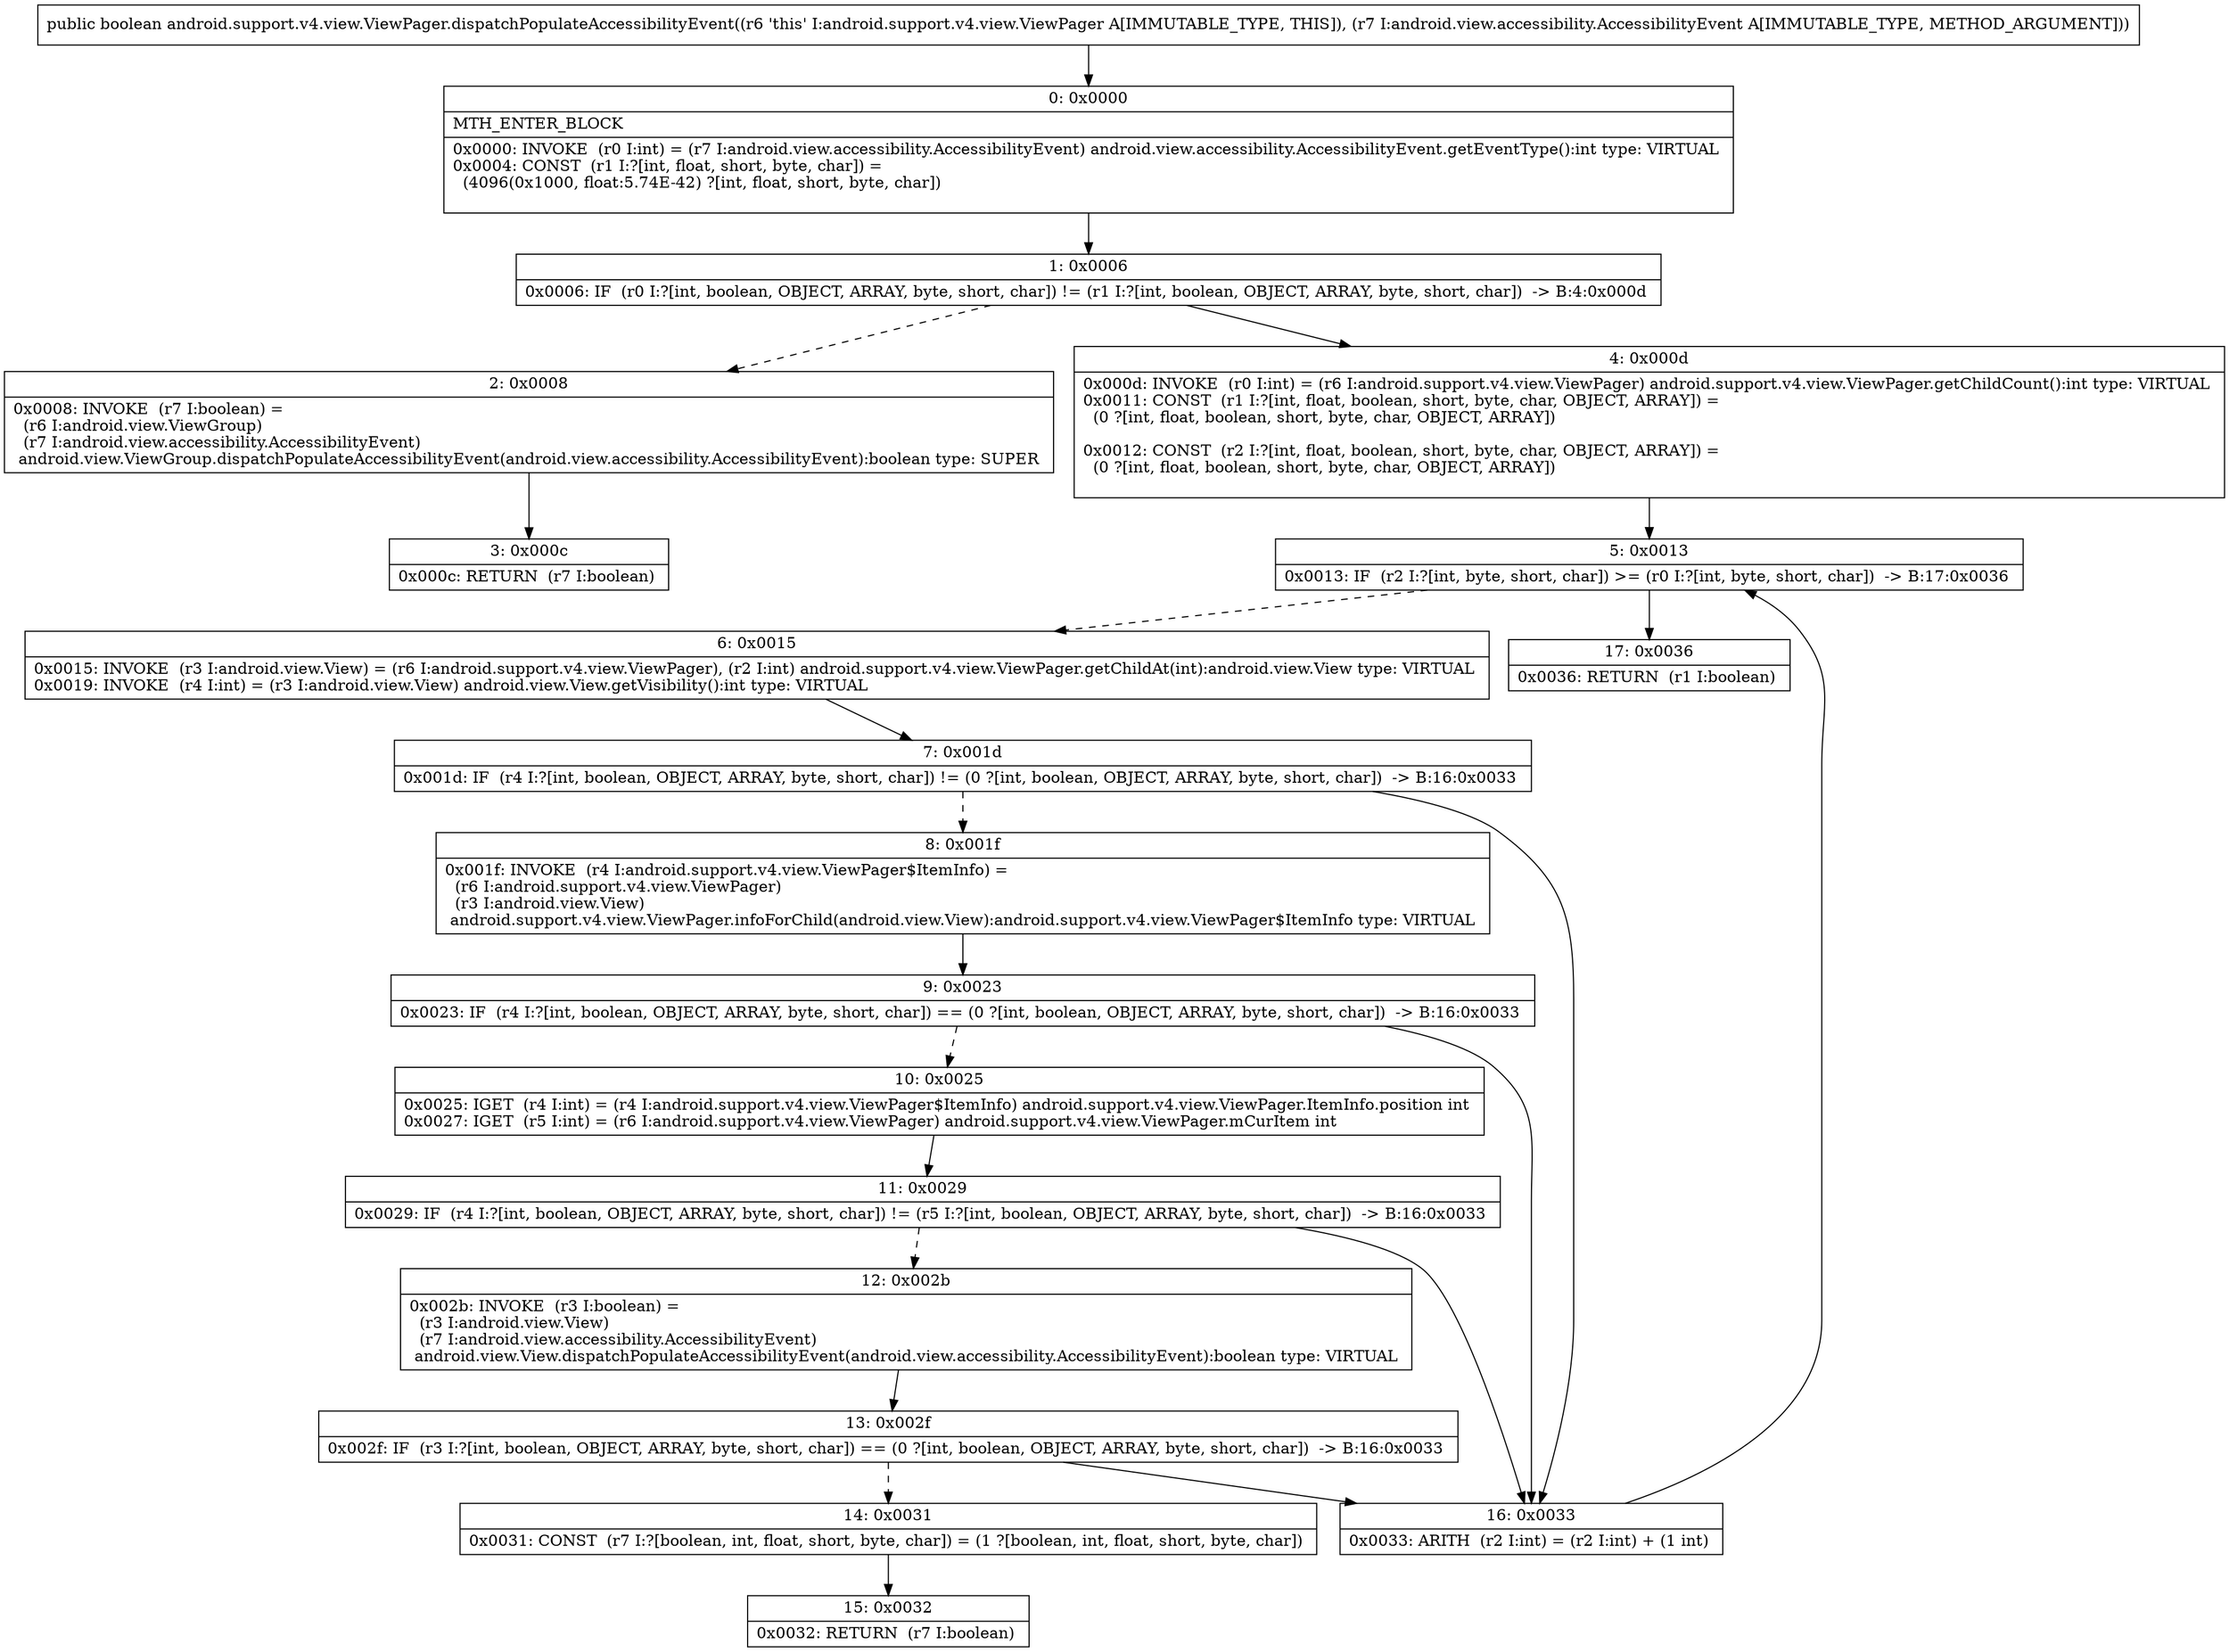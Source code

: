 digraph "CFG forandroid.support.v4.view.ViewPager.dispatchPopulateAccessibilityEvent(Landroid\/view\/accessibility\/AccessibilityEvent;)Z" {
Node_0 [shape=record,label="{0\:\ 0x0000|MTH_ENTER_BLOCK\l|0x0000: INVOKE  (r0 I:int) = (r7 I:android.view.accessibility.AccessibilityEvent) android.view.accessibility.AccessibilityEvent.getEventType():int type: VIRTUAL \l0x0004: CONST  (r1 I:?[int, float, short, byte, char]) = \l  (4096(0x1000, float:5.74E\-42) ?[int, float, short, byte, char])\l \l}"];
Node_1 [shape=record,label="{1\:\ 0x0006|0x0006: IF  (r0 I:?[int, boolean, OBJECT, ARRAY, byte, short, char]) != (r1 I:?[int, boolean, OBJECT, ARRAY, byte, short, char])  \-\> B:4:0x000d \l}"];
Node_2 [shape=record,label="{2\:\ 0x0008|0x0008: INVOKE  (r7 I:boolean) = \l  (r6 I:android.view.ViewGroup)\l  (r7 I:android.view.accessibility.AccessibilityEvent)\l android.view.ViewGroup.dispatchPopulateAccessibilityEvent(android.view.accessibility.AccessibilityEvent):boolean type: SUPER \l}"];
Node_3 [shape=record,label="{3\:\ 0x000c|0x000c: RETURN  (r7 I:boolean) \l}"];
Node_4 [shape=record,label="{4\:\ 0x000d|0x000d: INVOKE  (r0 I:int) = (r6 I:android.support.v4.view.ViewPager) android.support.v4.view.ViewPager.getChildCount():int type: VIRTUAL \l0x0011: CONST  (r1 I:?[int, float, boolean, short, byte, char, OBJECT, ARRAY]) = \l  (0 ?[int, float, boolean, short, byte, char, OBJECT, ARRAY])\l \l0x0012: CONST  (r2 I:?[int, float, boolean, short, byte, char, OBJECT, ARRAY]) = \l  (0 ?[int, float, boolean, short, byte, char, OBJECT, ARRAY])\l \l}"];
Node_5 [shape=record,label="{5\:\ 0x0013|0x0013: IF  (r2 I:?[int, byte, short, char]) \>= (r0 I:?[int, byte, short, char])  \-\> B:17:0x0036 \l}"];
Node_6 [shape=record,label="{6\:\ 0x0015|0x0015: INVOKE  (r3 I:android.view.View) = (r6 I:android.support.v4.view.ViewPager), (r2 I:int) android.support.v4.view.ViewPager.getChildAt(int):android.view.View type: VIRTUAL \l0x0019: INVOKE  (r4 I:int) = (r3 I:android.view.View) android.view.View.getVisibility():int type: VIRTUAL \l}"];
Node_7 [shape=record,label="{7\:\ 0x001d|0x001d: IF  (r4 I:?[int, boolean, OBJECT, ARRAY, byte, short, char]) != (0 ?[int, boolean, OBJECT, ARRAY, byte, short, char])  \-\> B:16:0x0033 \l}"];
Node_8 [shape=record,label="{8\:\ 0x001f|0x001f: INVOKE  (r4 I:android.support.v4.view.ViewPager$ItemInfo) = \l  (r6 I:android.support.v4.view.ViewPager)\l  (r3 I:android.view.View)\l android.support.v4.view.ViewPager.infoForChild(android.view.View):android.support.v4.view.ViewPager$ItemInfo type: VIRTUAL \l}"];
Node_9 [shape=record,label="{9\:\ 0x0023|0x0023: IF  (r4 I:?[int, boolean, OBJECT, ARRAY, byte, short, char]) == (0 ?[int, boolean, OBJECT, ARRAY, byte, short, char])  \-\> B:16:0x0033 \l}"];
Node_10 [shape=record,label="{10\:\ 0x0025|0x0025: IGET  (r4 I:int) = (r4 I:android.support.v4.view.ViewPager$ItemInfo) android.support.v4.view.ViewPager.ItemInfo.position int \l0x0027: IGET  (r5 I:int) = (r6 I:android.support.v4.view.ViewPager) android.support.v4.view.ViewPager.mCurItem int \l}"];
Node_11 [shape=record,label="{11\:\ 0x0029|0x0029: IF  (r4 I:?[int, boolean, OBJECT, ARRAY, byte, short, char]) != (r5 I:?[int, boolean, OBJECT, ARRAY, byte, short, char])  \-\> B:16:0x0033 \l}"];
Node_12 [shape=record,label="{12\:\ 0x002b|0x002b: INVOKE  (r3 I:boolean) = \l  (r3 I:android.view.View)\l  (r7 I:android.view.accessibility.AccessibilityEvent)\l android.view.View.dispatchPopulateAccessibilityEvent(android.view.accessibility.AccessibilityEvent):boolean type: VIRTUAL \l}"];
Node_13 [shape=record,label="{13\:\ 0x002f|0x002f: IF  (r3 I:?[int, boolean, OBJECT, ARRAY, byte, short, char]) == (0 ?[int, boolean, OBJECT, ARRAY, byte, short, char])  \-\> B:16:0x0033 \l}"];
Node_14 [shape=record,label="{14\:\ 0x0031|0x0031: CONST  (r7 I:?[boolean, int, float, short, byte, char]) = (1 ?[boolean, int, float, short, byte, char]) \l}"];
Node_15 [shape=record,label="{15\:\ 0x0032|0x0032: RETURN  (r7 I:boolean) \l}"];
Node_16 [shape=record,label="{16\:\ 0x0033|0x0033: ARITH  (r2 I:int) = (r2 I:int) + (1 int) \l}"];
Node_17 [shape=record,label="{17\:\ 0x0036|0x0036: RETURN  (r1 I:boolean) \l}"];
MethodNode[shape=record,label="{public boolean android.support.v4.view.ViewPager.dispatchPopulateAccessibilityEvent((r6 'this' I:android.support.v4.view.ViewPager A[IMMUTABLE_TYPE, THIS]), (r7 I:android.view.accessibility.AccessibilityEvent A[IMMUTABLE_TYPE, METHOD_ARGUMENT])) }"];
MethodNode -> Node_0;
Node_0 -> Node_1;
Node_1 -> Node_2[style=dashed];
Node_1 -> Node_4;
Node_2 -> Node_3;
Node_4 -> Node_5;
Node_5 -> Node_6[style=dashed];
Node_5 -> Node_17;
Node_6 -> Node_7;
Node_7 -> Node_8[style=dashed];
Node_7 -> Node_16;
Node_8 -> Node_9;
Node_9 -> Node_10[style=dashed];
Node_9 -> Node_16;
Node_10 -> Node_11;
Node_11 -> Node_12[style=dashed];
Node_11 -> Node_16;
Node_12 -> Node_13;
Node_13 -> Node_14[style=dashed];
Node_13 -> Node_16;
Node_14 -> Node_15;
Node_16 -> Node_5;
}

